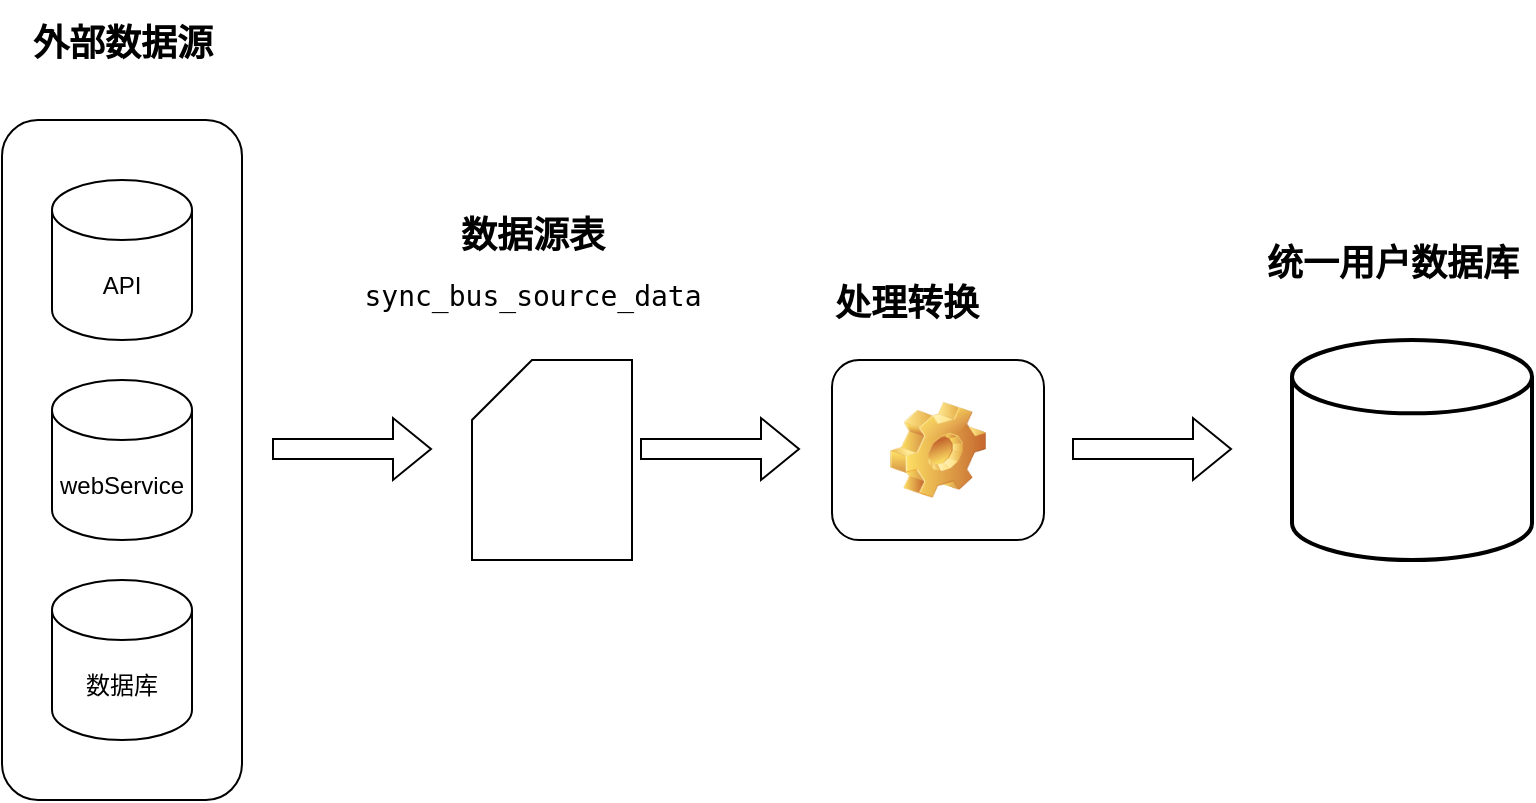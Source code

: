 <mxfile version="24.7.7">
  <diagram id="C5RBs43oDa-KdzZeNtuy" name="Page-1">
    <mxGraphModel dx="969" dy="584" grid="1" gridSize="10" guides="1" tooltips="1" connect="1" arrows="1" fold="1" page="1" pageScale="1" pageWidth="827" pageHeight="1169" math="0" shadow="0">
      <root>
        <mxCell id="WIyWlLk6GJQsqaUBKTNV-0" />
        <mxCell id="WIyWlLk6GJQsqaUBKTNV-1" parent="WIyWlLk6GJQsqaUBKTNV-0" />
        <mxCell id="DZL_igqjIlubBcpyFUkd-7" value="" style="rounded=1;whiteSpace=wrap;html=1;" vertex="1" parent="WIyWlLk6GJQsqaUBKTNV-1">
          <mxGeometry x="15" y="80" width="120" height="340" as="geometry" />
        </mxCell>
        <mxCell id="DZL_igqjIlubBcpyFUkd-0" value="API" style="shape=cylinder3;whiteSpace=wrap;html=1;boundedLbl=1;backgroundOutline=1;size=15;" vertex="1" parent="WIyWlLk6GJQsqaUBKTNV-1">
          <mxGeometry x="40" y="110" width="70" height="80" as="geometry" />
        </mxCell>
        <mxCell id="DZL_igqjIlubBcpyFUkd-5" value="webService" style="shape=cylinder3;whiteSpace=wrap;html=1;boundedLbl=1;backgroundOutline=1;size=15;" vertex="1" parent="WIyWlLk6GJQsqaUBKTNV-1">
          <mxGeometry x="40" y="210" width="70" height="80" as="geometry" />
        </mxCell>
        <mxCell id="DZL_igqjIlubBcpyFUkd-6" value="数据库" style="shape=cylinder3;whiteSpace=wrap;html=1;boundedLbl=1;backgroundOutline=1;size=15;" vertex="1" parent="WIyWlLk6GJQsqaUBKTNV-1">
          <mxGeometry x="40" y="310" width="70" height="80" as="geometry" />
        </mxCell>
        <mxCell id="DZL_igqjIlubBcpyFUkd-8" value="&lt;font style=&quot;font-size: 18px;&quot;&gt;外部数据源&lt;/font&gt;" style="text;strokeColor=none;fillColor=none;html=1;fontSize=24;fontStyle=1;verticalAlign=middle;align=center;" vertex="1" parent="WIyWlLk6GJQsqaUBKTNV-1">
          <mxGeometry x="25" y="20" width="100" height="40" as="geometry" />
        </mxCell>
        <mxCell id="DZL_igqjIlubBcpyFUkd-9" value="" style="shape=flexArrow;endArrow=classic;html=1;rounded=0;" edge="1" parent="WIyWlLk6GJQsqaUBKTNV-1">
          <mxGeometry width="50" height="50" relative="1" as="geometry">
            <mxPoint x="150" y="244.5" as="sourcePoint" />
            <mxPoint x="230" y="244.5" as="targetPoint" />
          </mxGeometry>
        </mxCell>
        <mxCell id="DZL_igqjIlubBcpyFUkd-10" value="&lt;pre style=&quot;background-color: rgb(28, 28, 28); color: rgb(246, 246, 246); font-family: &amp;quot;Courier New&amp;quot;, monospace; line-height: 100%;&quot;&gt;&lt;br&gt;&lt;/pre&gt;" style="shape=card;whiteSpace=wrap;html=1;" vertex="1" parent="WIyWlLk6GJQsqaUBKTNV-1">
          <mxGeometry x="250" y="200" width="80" height="100" as="geometry" />
        </mxCell>
        <mxCell id="DZL_igqjIlubBcpyFUkd-11" value="&lt;font style=&quot;font-size: 18px;&quot;&gt;数据源表&lt;/font&gt;&lt;div&gt;&lt;span style=&quot;font-family: Consolas, monospace; font-size: 10.5pt; font-weight: normal; background-color: initial;&quot;&gt;sync_bus_source_data&lt;/span&gt;&lt;/div&gt;" style="text;strokeColor=none;fillColor=none;html=1;fontSize=24;fontStyle=1;verticalAlign=middle;align=center;" vertex="1" parent="WIyWlLk6GJQsqaUBKTNV-1">
          <mxGeometry x="230" y="130" width="100" height="40" as="geometry" />
        </mxCell>
        <mxCell id="DZL_igqjIlubBcpyFUkd-15" value="" style="icon;html=1;image=img/clipart/Gear_128x128.png" vertex="1" parent="WIyWlLk6GJQsqaUBKTNV-1">
          <mxGeometry x="430" y="200" width="106" height="90" as="geometry" />
        </mxCell>
        <mxCell id="DZL_igqjIlubBcpyFUkd-16" value="&lt;span style=&quot;font-size: 18px;&quot;&gt;处理转换&lt;/span&gt;" style="text;strokeColor=none;fillColor=none;html=1;fontSize=24;fontStyle=1;verticalAlign=middle;align=center;" vertex="1" parent="WIyWlLk6GJQsqaUBKTNV-1">
          <mxGeometry x="417" y="150" width="100" height="40" as="geometry" />
        </mxCell>
        <mxCell id="DZL_igqjIlubBcpyFUkd-17" value="" style="strokeWidth=2;html=1;shape=mxgraph.flowchart.database;whiteSpace=wrap;" vertex="1" parent="WIyWlLk6GJQsqaUBKTNV-1">
          <mxGeometry x="660" y="190" width="120" height="110" as="geometry" />
        </mxCell>
        <mxCell id="DZL_igqjIlubBcpyFUkd-19" value="&lt;span style=&quot;font-size: 18px;&quot;&gt;统一用户数据库&lt;/span&gt;" style="text;strokeColor=none;fillColor=none;html=1;fontSize=24;fontStyle=1;verticalAlign=middle;align=center;" vertex="1" parent="WIyWlLk6GJQsqaUBKTNV-1">
          <mxGeometry x="660" y="130" width="100" height="40" as="geometry" />
        </mxCell>
        <mxCell id="DZL_igqjIlubBcpyFUkd-20" value="" style="shape=flexArrow;endArrow=classic;html=1;rounded=0;" edge="1" parent="WIyWlLk6GJQsqaUBKTNV-1">
          <mxGeometry width="50" height="50" relative="1" as="geometry">
            <mxPoint x="334" y="244.5" as="sourcePoint" />
            <mxPoint x="414" y="244.5" as="targetPoint" />
          </mxGeometry>
        </mxCell>
        <mxCell id="DZL_igqjIlubBcpyFUkd-21" value="" style="shape=flexArrow;endArrow=classic;html=1;rounded=0;" edge="1" parent="WIyWlLk6GJQsqaUBKTNV-1">
          <mxGeometry width="50" height="50" relative="1" as="geometry">
            <mxPoint x="550" y="244.5" as="sourcePoint" />
            <mxPoint x="630" y="244.5" as="targetPoint" />
          </mxGeometry>
        </mxCell>
      </root>
    </mxGraphModel>
  </diagram>
</mxfile>

